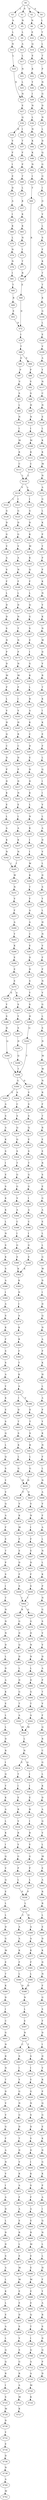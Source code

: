 strict digraph  {
	S0 -> S1 [ label = S ];
	S0 -> S2 [ label = V ];
	S0 -> S3 [ label = L ];
	S0 -> S4 [ label = A ];
	S1 -> S5 [ label = N ];
	S2 -> S6 [ label = N ];
	S3 -> S7 [ label = A ];
	S4 -> S8 [ label = L ];
	S5 -> S9 [ label = L ];
	S6 -> S10 [ label = E ];
	S7 -> S11 [ label = L ];
	S8 -> S12 [ label = T ];
	S9 -> S13 [ label = A ];
	S10 -> S14 [ label = Q ];
	S11 -> S15 [ label = N ];
	S12 -> S16 [ label = L ];
	S13 -> S17 [ label = L ];
	S14 -> S18 [ label = E ];
	S15 -> S19 [ label = L ];
	S16 -> S20 [ label = T ];
	S17 -> S21 [ label = N ];
	S18 -> S22 [ label = K ];
	S19 -> S23 [ label = N ];
	S20 -> S24 [ label = P ];
	S21 -> S25 [ label = L ];
	S22 -> S26 [ label = Y ];
	S23 -> S27 [ label = E ];
	S24 -> S28 [ label = N ];
	S25 -> S23 [ label = N ];
	S26 -> S29 [ label = I ];
	S27 -> S30 [ label = Q ];
	S28 -> S31 [ label = G ];
	S29 -> S32 [ label = N ];
	S30 -> S33 [ label = I ];
	S30 -> S34 [ label = R ];
	S31 -> S35 [ label = D ];
	S32 -> S36 [ label = L ];
	S33 -> S37 [ label = T ];
	S34 -> S38 [ label = V ];
	S35 -> S39 [ label = N ];
	S36 -> S40 [ label = N ];
	S37 -> S41 [ label = F ];
	S38 -> S42 [ label = F ];
	S39 -> S43 [ label = L ];
	S40 -> S44 [ label = K ];
	S41 -> S45 [ label = P ];
	S42 -> S46 [ label = I ];
	S43 -> S47 [ label = D ];
	S44 -> S48 [ label = K ];
	S45 -> S49 [ label = T ];
	S46 -> S50 [ label = E ];
	S47 -> S51 [ label = Q ];
	S48 -> S52 [ label = N ];
	S49 -> S53 [ label = L ];
	S50 -> S54 [ label = D ];
	S51 -> S55 [ label = G ];
	S52 -> S56 [ label = I ];
	S53 -> S57 [ label = K ];
	S54 -> S58 [ label = A ];
	S55 -> S59 [ label = G ];
	S56 -> S60 [ label = T ];
	S57 -> S61 [ label = K ];
	S58 -> S62 [ label = I ];
	S59 -> S63 [ label = I ];
	S60 -> S64 [ label = R ];
	S61 -> S65 [ label = K ];
	S62 -> S66 [ label = K ];
	S63 -> S67 [ label = G ];
	S64 -> S68 [ label = E ];
	S65 -> S69 [ label = N ];
	S66 -> S70 [ label = L ];
	S67 -> S71 [ label = V ];
	S68 -> S72 [ label = D ];
	S69 -> S73 [ label = I ];
	S70 -> S74 [ label = N ];
	S71 -> S75 [ label = L ];
	S72 -> S76 [ label = I ];
	S73 -> S77 [ label = T ];
	S74 -> S78 [ label = N ];
	S75 -> S79 [ label = S ];
	S76 -> S80 [ label = T ];
	S77 -> S64 [ label = R ];
	S78 -> S81 [ label = I ];
	S79 -> S82 [ label = F ];
	S80 -> S83 [ label = D ];
	S80 -> S84 [ label = E ];
	S81 -> S85 [ label = T ];
	S82 -> S86 [ label = K ];
	S83 -> S87 [ label = P ];
	S84 -> S88 [ label = P ];
	S85 -> S89 [ label = R ];
	S86 -> S90 [ label = T ];
	S87 -> S91 [ label = V ];
	S88 -> S92 [ label = V ];
	S89 -> S93 [ label = E ];
	S90 -> S94 [ label = T ];
	S91 -> S95 [ label = S ];
	S92 -> S96 [ label = S ];
	S93 -> S72 [ label = D ];
	S94 -> S97 [ label = K ];
	S95 -> S98 [ label = L ];
	S96 -> S99 [ label = H ];
	S97 -> S100 [ label = G ];
	S98 -> S101 [ label = N ];
	S99 -> S102 [ label = N ];
	S100 -> S103 [ label = L ];
	S101 -> S104 [ label = I ];
	S102 -> S105 [ label = I ];
	S103 -> S106 [ label = E ];
	S104 -> S107 [ label = M ];
	S105 -> S108 [ label = M ];
	S106 -> S109 [ label = V ];
	S107 -> S110 [ label = K ];
	S108 -> S111 [ label = K ];
	S109 -> S112 [ label = A ];
	S110 -> S113 [ label = C ];
	S111 -> S114 [ label = C ];
	S112 -> S115 [ label = Y ];
	S113 -> S116 [ label = L ];
	S114 -> S116 [ label = L ];
	S115 -> S117 [ label = N ];
	S116 -> S118 [ label = V ];
	S116 -> S119 [ label = L ];
	S117 -> S120 [ label = C ];
	S118 -> S121 [ label = I ];
	S118 -> S122 [ label = L ];
	S119 -> S123 [ label = I ];
	S120 -> S124 [ label = N ];
	S121 -> S125 [ label = G ];
	S122 -> S126 [ label = G ];
	S123 -> S127 [ label = G ];
	S124 -> S128 [ label = E ];
	S125 -> S129 [ label = D ];
	S126 -> S130 [ label = D ];
	S127 -> S131 [ label = D ];
	S128 -> S132 [ label = L ];
	S129 -> S133 [ label = G ];
	S130 -> S134 [ label = G ];
	S131 -> S135 [ label = K ];
	S132 -> S136 [ label = K ];
	S133 -> S137 [ label = V ];
	S134 -> S138 [ label = V ];
	S135 -> S139 [ label = M ];
	S136 -> S140 [ label = K ];
	S137 -> S141 [ label = A ];
	S138 -> S142 [ label = A ];
	S139 -> S143 [ label = K ];
	S140 -> S144 [ label = M ];
	S141 -> S145 [ label = N ];
	S142 -> S146 [ label = S ];
	S143 -> S147 [ label = Q ];
	S144 -> S148 [ label = N ];
	S145 -> S149 [ label = F ];
	S146 -> S150 [ label = F ];
	S147 -> S151 [ label = F ];
	S148 -> S152 [ label = A ];
	S149 -> S153 [ label = L ];
	S150 -> S154 [ label = L ];
	S151 -> S155 [ label = L ];
	S152 -> S156 [ label = G ];
	S153 -> S157 [ label = D ];
	S154 -> S158 [ label = D ];
	S155 -> S159 [ label = Q ];
	S156 -> S160 [ label = L ];
	S157 -> S161 [ label = N ];
	S158 -> S162 [ label = D ];
	S159 -> S163 [ label = G ];
	S160 -> S164 [ label = K ];
	S161 -> S165 [ label = T ];
	S162 -> S166 [ label = S ];
	S163 -> S167 [ label = S ];
	S164 -> S168 [ label = P ];
	S165 -> S169 [ label = N ];
	S166 -> S170 [ label = N ];
	S167 -> S171 [ label = E ];
	S168 -> S172 [ label = Y ];
	S169 -> S173 [ label = P ];
	S170 -> S174 [ label = P ];
	S171 -> S175 [ label = I ];
	S172 -> S176 [ label = P ];
	S173 -> S177 [ label = N ];
	S174 -> S178 [ label = D ];
	S175 -> S179 [ label = G ];
	S176 -> S180 [ label = P ];
	S177 -> S181 [ label = M ];
	S178 -> S182 [ label = M ];
	S179 -> S183 [ label = K ];
	S180 -> S184 [ label = K ];
	S181 -> S185 [ label = P ];
	S182 -> S186 [ label = P ];
	S183 -> S187 [ label = L ];
	S184 -> S188 [ label = N ];
	S185 -> S189 [ label = I ];
	S186 -> S190 [ label = L ];
	S187 -> S191 [ label = R ];
	S188 -> S192 [ label = V ];
	S189 -> S193 [ label = V ];
	S190 -> S194 [ label = V ];
	S191 -> S195 [ label = A ];
	S192 -> S196 [ label = K ];
	S193 -> S197 [ label = H ];
	S194 -> S198 [ label = H ];
	S195 -> S199 [ label = K ];
	S196 -> S200 [ label = N ];
	S197 -> S201 [ label = R ];
	S198 -> S202 [ label = Q ];
	S199 -> S203 [ label = C ];
	S200 -> S204 [ label = W ];
	S201 -> S205 [ label = C ];
	S202 -> S206 [ label = C ];
	S203 -> S207 [ label = D ];
	S204 -> S208 [ label = D ];
	S205 -> S209 [ label = D ];
	S206 -> S210 [ label = D ];
	S207 -> S211 [ label = E ];
	S208 -> S212 [ label = V ];
	S209 -> S213 [ label = P ];
	S210 -> S214 [ label = P ];
	S211 -> S215 [ label = D ];
	S212 -> S216 [ label = R ];
	S213 -> S217 [ label = D ];
	S214 -> S218 [ label = D ];
	S215 -> S219 [ label = D ];
	S216 -> S220 [ label = T ];
	S217 -> S221 [ label = N ];
	S218 -> S222 [ label = K ];
	S219 -> S223 [ label = K ];
	S220 -> S224 [ label = K ];
	S221 -> S225 [ label = E ];
	S222 -> S226 [ label = E ];
	S223 -> S227 [ label = L ];
	S224 -> S228 [ label = I ];
	S225 -> S229 [ label = L ];
	S226 -> S230 [ label = L ];
	S227 -> S231 [ label = N ];
	S228 -> S232 [ label = K ];
	S229 -> S233 [ label = A ];
	S230 -> S234 [ label = A ];
	S231 -> S235 [ label = K ];
	S232 -> S236 [ label = E ];
	S233 -> S237 [ label = K ];
	S234 -> S238 [ label = K ];
	S235 -> S239 [ label = I ];
	S236 -> S240 [ label = F ];
	S237 -> S241 [ label = N ];
	S238 -> S242 [ label = N ];
	S239 -> S243 [ label = I ];
	S240 -> S244 [ label = L ];
	S241 -> S245 [ label = I ];
	S242 -> S245 [ label = I ];
	S243 -> S246 [ label = W ];
	S244 -> S247 [ label = Q ];
	S245 -> S248 [ label = W ];
	S246 -> S249 [ label = K ];
	S247 -> S250 [ label = I ];
	S248 -> S251 [ label = N ];
	S249 -> S252 [ label = T ];
	S250 -> S253 [ label = I ];
	S251 -> S254 [ label = V ];
	S252 -> S255 [ label = F ];
	S253 -> S256 [ label = V ];
	S254 -> S257 [ label = F ];
	S255 -> S258 [ label = A ];
	S256 -> S259 [ label = L ];
	S257 -> S260 [ label = A ];
	S258 -> S261 [ label = A ];
	S259 -> S262 [ label = A ];
	S260 -> S263 [ label = Y ];
	S261 -> S264 [ label = C ];
	S262 -> S265 [ label = D ];
	S263 -> S266 [ label = K ];
	S264 -> S267 [ label = E ];
	S265 -> S268 [ label = V ];
	S266 -> S269 [ label = E ];
	S267 -> S270 [ label = D ];
	S268 -> S271 [ label = L ];
	S269 -> S272 [ label = E ];
	S270 -> S273 [ label = D ];
	S271 -> S274 [ label = D ];
	S272 -> S275 [ label = E ];
	S273 -> S276 [ label = S ];
	S274 -> S277 [ label = S ];
	S275 -> S278 [ label = S ];
	S275 -> S279 [ label = A ];
	S276 -> S280 [ label = Y ];
	S277 -> S281 [ label = Y ];
	S278 -> S282 [ label = Y ];
	S279 -> S283 [ label = S ];
	S280 -> S284 [ label = S ];
	S281 -> S285 [ label = L ];
	S282 -> S286 [ label = S ];
	S283 -> S287 [ label = Y ];
	S284 -> S288 [ label = H ];
	S285 -> S289 [ label = H ];
	S286 -> S290 [ label = H ];
	S287 -> S291 [ label = S ];
	S288 -> S292 [ label = Q ];
	S289 -> S293 [ label = N ];
	S290 -> S294 [ label = Q ];
	S291 -> S295 [ label = H ];
	S292 -> S296 [ label = T ];
	S293 -> S297 [ label = V ];
	S294 -> S296 [ label = T ];
	S295 -> S298 [ label = Q ];
	S296 -> S299 [ label = D ];
	S296 -> S300 [ label = G ];
	S297 -> S301 [ label = F ];
	S298 -> S296 [ label = T ];
	S299 -> S302 [ label = V ];
	S300 -> S303 [ label = E ];
	S300 -> S304 [ label = A ];
	S301 -> S305 [ label = P ];
	S302 -> S306 [ label = S ];
	S303 -> S307 [ label = A ];
	S304 -> S308 [ label = C ];
	S305 -> S309 [ label = N ];
	S306 -> S310 [ label = S ];
	S307 -> S311 [ label = S ];
	S308 -> S312 [ label = S ];
	S309 -> S313 [ label = V ];
	S310 -> S314 [ label = Q ];
	S311 -> S315 [ label = A ];
	S312 -> S316 [ label = Q ];
	S313 -> S317 [ label = G ];
	S314 -> S318 [ label = E ];
	S315 -> S319 [ label = K ];
	S316 -> S320 [ label = Q ];
	S317 -> S321 [ label = L ];
	S318 -> S322 [ label = S ];
	S319 -> S323 [ label = S ];
	S320 -> S324 [ label = S ];
	S321 -> S325 [ label = S ];
	S322 -> S326 [ label = T ];
	S323 -> S327 [ label = I ];
	S324 -> S328 [ label = T ];
	S325 -> S329 [ label = N ];
	S326 -> S330 [ label = G ];
	S327 -> S331 [ label = E ];
	S328 -> S332 [ label = G ];
	S329 -> S333 [ label = M ];
	S330 -> S334 [ label = G ];
	S331 -> S335 [ label = S ];
	S332 -> S336 [ label = G ];
	S333 -> S337 [ label = W ];
	S334 -> S338 [ label = I ];
	S335 -> S339 [ label = K ];
	S336 -> S340 [ label = V ];
	S337 -> S341 [ label = N ];
	S338 -> S342 [ label = A ];
	S339 -> S343 [ label = K ];
	S340 -> S344 [ label = A ];
	S341 -> S345 [ label = R ];
	S342 -> S346 [ label = C ];
	S343 -> S347 [ label = L ];
	S344 -> S348 [ label = C ];
	S345 -> S349 [ label = F ];
	S346 -> S350 [ label = I ];
	S347 -> S351 [ label = N ];
	S348 -> S352 [ label = I ];
	S349 -> S353 [ label = T ];
	S350 -> S354 [ label = G ];
	S351 -> S355 [ label = S ];
	S352 -> S356 [ label = G ];
	S353 -> S357 [ label = R ];
	S354 -> S358 [ label = E ];
	S355 -> S359 [ label = K ];
	S356 -> S360 [ label = E ];
	S357 -> S361 [ label = E ];
	S358 -> S362 [ label = K ];
	S359 -> S363 [ label = S ];
	S360 -> S362 [ label = K ];
	S361 -> S364 [ label = E ];
	S362 -> S365 [ label = K ];
	S363 -> S366 [ label = A ];
	S364 -> S367 [ label = R ];
	S365 -> S368 [ label = N ];
	S366 -> S369 [ label = I ];
	S367 -> S370 [ label = S ];
	S368 -> S371 [ label = I ];
	S369 -> S372 [ label = A ];
	S370 -> S373 [ label = E ];
	S371 -> S374 [ label = A ];
	S372 -> S375 [ label = S ];
	S373 -> S376 [ label = G ];
	S374 -> S377 [ label = K ];
	S375 -> S378 [ label = K ];
	S376 -> S379 [ label = A ];
	S377 -> S380 [ label = R ];
	S378 -> S381 [ label = F ];
	S379 -> S382 [ label = E ];
	S380 -> S383 [ label = F ];
	S381 -> S384 [ label = S ];
	S382 -> S385 [ label = L ];
	S383 -> S386 [ label = T ];
	S384 -> S387 [ label = S ];
	S385 -> S388 [ label = L ];
	S386 -> S389 [ label = K ];
	S387 -> S390 [ label = A ];
	S388 -> S391 [ label = G ];
	S389 -> S392 [ label = A ];
	S390 -> S393 [ label = Y ];
	S391 -> S394 [ label = W ];
	S392 -> S395 [ label = I ];
	S392 -> S396 [ label = V ];
	S393 -> S397 [ label = K ];
	S394 -> S398 [ label = D ];
	S395 -> S399 [ label = D ];
	S396 -> S400 [ label = E ];
	S397 -> S401 [ label = E ];
	S398 -> S402 [ label = I ];
	S399 -> S403 [ label = T ];
	S400 -> S404 [ label = T ];
	S401 -> S405 [ label = S ];
	S402 -> S406 [ label = D ];
	S403 -> S407 [ label = S ];
	S404 -> S408 [ label = S ];
	S405 -> S409 [ label = Q ];
	S406 -> S410 [ label = Q ];
	S407 -> S411 [ label = K ];
	S408 -> S412 [ label = K ];
	S409 -> S413 [ label = L ];
	S410 -> S414 [ label = N ];
	S411 -> S415 [ label = L ];
	S412 -> S416 [ label = L ];
	S413 -> S417 [ label = Q ];
	S414 -> S418 [ label = A ];
	S415 -> S419 [ label = G ];
	S416 -> S420 [ label = G ];
	S417 -> S421 [ label = S ];
	S418 -> S422 [ label = P ];
	S419 -> S423 [ label = H ];
	S420 -> S423 [ label = H ];
	S421 -> S424 [ label = Y ];
	S422 -> S425 [ label = K ];
	S423 -> S426 [ label = F ];
	S423 -> S427 [ label = V ];
	S424 -> S428 [ label = V ];
	S425 -> S429 [ label = H ];
	S426 -> S430 [ label = V ];
	S427 -> S431 [ label = V ];
	S428 -> S432 [ label = Q ];
	S429 -> S433 [ label = L ];
	S430 -> S434 [ label = K ];
	S431 -> S435 [ label = N ];
	S432 -> S436 [ label = A ];
	S433 -> S437 [ label = A ];
	S434 -> S438 [ label = M ];
	S435 -> S439 [ label = I ];
	S436 -> S440 [ label = F ];
	S437 -> S441 [ label = P ];
	S438 -> S442 [ label = F ];
	S439 -> S443 [ label = F ];
	S440 -> S444 [ label = E ];
	S441 -> S445 [ label = Y ];
	S442 -> S446 [ label = E ];
	S443 -> S447 [ label = E ];
	S444 -> S448 [ label = T ];
	S445 -> S449 [ label = K ];
	S446 -> S450 [ label = D ];
	S447 -> S451 [ label = D ];
	S448 -> S452 [ label = P ];
	S449 -> S453 [ label = N ];
	S450 -> S454 [ label = F ];
	S451 -> S455 [ label = F ];
	S452 -> S456 [ label = S ];
	S453 -> S457 [ label = F ];
	S454 -> S458 [ label = S ];
	S455 -> S459 [ label = S ];
	S456 -> S460 [ label = I ];
	S457 -> S461 [ label = L ];
	S458 -> S462 [ label = I ];
	S459 -> S462 [ label = I ];
	S460 -> S463 [ label = T ];
	S461 -> S464 [ label = N ];
	S462 -> S465 [ label = R ];
	S462 -> S466 [ label = Q ];
	S463 -> S467 [ label = N ];
	S464 -> S468 [ label = A ];
	S465 -> S469 [ label = G ];
	S466 -> S470 [ label = G ];
	S467 -> S471 [ label = N ];
	S468 -> S472 [ label = V ];
	S469 -> S473 [ label = D ];
	S470 -> S474 [ label = D ];
	S471 -> S475 [ label = N ];
	S472 -> S476 [ label = F ];
	S473 -> S477 [ label = Q ];
	S474 -> S478 [ label = N ];
	S475 -> S479 [ label = D ];
	S476 -> S480 [ label = A ];
	S477 -> S481 [ label = D ];
	S478 -> S482 [ label = N ];
	S479 -> S483 [ label = L ];
	S480 -> S484 [ label = L ];
	S481 -> S485 [ label = L ];
	S482 -> S486 [ label = L ];
	S483 -> S487 [ label = D ];
	S484 -> S488 [ label = N ];
	S485 -> S489 [ label = D ];
	S486 -> S490 [ label = D ];
	S487 -> S491 [ label = A ];
	S488 -> S492 [ label = L ];
	S489 -> S493 [ label = G ];
	S490 -> S494 [ label = G ];
	S491 -> S495 [ label = K ];
	S492 -> S496 [ label = K ];
	S493 -> S497 [ label = T ];
	S494 -> S498 [ label = T ];
	S495 -> S499 [ label = E ];
	S496 -> S500 [ label = P ];
	S497 -> S501 [ label = A ];
	S498 -> S502 [ label = A ];
	S499 -> S503 [ label = L ];
	S500 -> S504 [ label = N ];
	S501 -> S505 [ label = M ];
	S502 -> S505 [ label = M ];
	S503 -> S506 [ label = L ];
	S504 -> S507 [ label = G ];
	S505 -> S508 [ label = L ];
	S506 -> S509 [ label = D ];
	S507 -> S510 [ label = S ];
	S508 -> S511 [ label = N ];
	S509 -> S512 [ label = R ];
	S510 -> S513 [ label = V ];
	S511 -> S514 [ label = E ];
	S511 -> S515 [ label = Q ];
	S512 -> S516 [ label = I ];
	S513 -> S517 [ label = V ];
	S514 -> S518 [ label = T ];
	S515 -> S519 [ label = I ];
	S516 -> S520 [ label = Q ];
	S517 -> S521 [ label = D ];
	S518 -> S522 [ label = I ];
	S519 -> S523 [ label = I ];
	S520 -> S524 [ label = Y ];
	S521 -> S525 [ label = A ];
	S522 -> S526 [ label = E ];
	S523 -> S527 [ label = E ];
	S524 -> S528 [ label = K ];
	S525 -> S529 [ label = P ];
	S526 -> S530 [ label = R ];
	S527 -> S531 [ label = R ];
	S528 -> S532 [ label = A ];
	S529 -> S533 [ label = T ];
	S530 -> S534 [ label = V ];
	S531 -> S535 [ label = I ];
	S532 -> S536 [ label = L ];
	S533 -> S537 [ label = V ];
	S534 -> S538 [ label = R ];
	S535 -> S539 [ label = R ];
	S536 -> S540 [ label = K ];
	S537 -> S541 [ label = F ];
	S538 -> S542 [ label = Y ];
	S539 -> S543 [ label = Y ];
	S540 -> S544 [ label = I ];
	S541 -> S545 [ label = Q ];
	S542 -> S546 [ label = G ];
	S543 -> S547 [ label = G ];
	S544 -> S548 [ label = Q ];
	S545 -> S549 [ label = R ];
	S546 -> S550 [ label = P ];
	S547 -> S551 [ label = P ];
	S548 -> S552 [ label = V ];
	S549 -> S553 [ label = C ];
	S550 -> S554 [ label = L ];
	S551 -> S555 [ label = L ];
	S552 -> S556 [ label = Q ];
	S553 -> S557 [ label = G ];
	S554 -> S558 [ label = P ];
	S555 -> S558 [ label = P ];
	S556 -> S559 [ label = E ];
	S557 -> S560 [ label = L ];
	S558 -> S561 [ label = L ];
	S559 -> S562 [ label = L ];
	S560 -> S563 [ label = K ];
	S561 -> S564 [ label = C ];
	S561 -> S565 [ label = N ];
	S562 -> S566 [ label = L ];
	S563 -> S567 [ label = D ];
	S564 -> S568 [ label = A ];
	S565 -> S569 [ label = A ];
	S566 -> S570 [ label = D ];
	S567 -> S571 [ label = A ];
	S568 -> S572 [ label = A ];
	S569 -> S573 [ label = A ];
	S570 -> S574 [ label = G ];
	S571 -> S575 [ label = Q ];
	S572 -> S576 [ label = K ];
	S573 -> S577 [ label = K ];
	S574 -> S578 [ label = M ];
	S575 -> S579 [ label = V ];
	S576 -> S580 [ label = F ];
	S577 -> S581 [ label = F ];
	S578 -> S582 [ label = E ];
	S579 -> S583 [ label = L ];
	S580 -> S584 [ label = L ];
	S581 -> S585 [ label = L ];
	S582 -> S586 [ label = T ];
	S583 -> S587 [ label = M ];
	S584 -> S588 [ label = D ];
	S585 -> S588 [ label = D ];
	S586 -> S589 [ label = K ];
	S587 -> S590 [ label = E ];
	S588 -> S591 [ label = N ];
	S589 -> S592 [ label = D ];
	S590 -> S593 [ label = A ];
	S591 -> S594 [ label = L ];
	S592 -> S595 [ label = I ];
	S593 -> S596 [ label = R ];
	S594 -> S597 [ label = E ];
	S595 -> S598 [ label = C ];
	S596 -> S599 [ label = R ];
	S597 -> S600 [ label = N ];
	S598 -> S601 [ label = G ];
	S599 -> S602 [ label = L ];
	S600 -> S603 [ label = C ];
	S600 -> S604 [ label = T ];
	S601 -> S605 [ label = N ];
	S602 -> S606 [ label = E ];
	S603 -> S607 [ label = S ];
	S604 -> S608 [ label = S ];
	S605 -> S609 [ label = R ];
	S606 -> S610 [ label = D ];
	S607 -> S611 [ label = I ];
	S608 -> S612 [ label = I ];
	S609 -> S613 [ label = N ];
	S610 -> S614 [ label = K ];
	S611 -> S615 [ label = Y ];
	S612 -> S616 [ label = Y ];
	S613 -> S617 [ label = T ];
	S614 -> S618 [ label = D ];
	S615 -> S619 [ label = G ];
	S616 -> S620 [ label = G ];
	S617 -> S621 [ label = D ];
	S618 -> S622 [ label = N ];
	S619 -> S623 [ label = N ];
	S620 -> S624 [ label = N ];
	S621 -> S625 [ label = V ];
	S622 -> S626 [ label = F ];
	S623 -> S627 [ label = G ];
	S624 -> S628 [ label = S ];
	S625 -> S629 [ label = V ];
	S626 -> S630 [ label = G ];
	S627 -> S631 [ label = D ];
	S628 -> S632 [ label = D ];
	S629 -> S633 [ label = G ];
	S630 -> S634 [ label = S ];
	S631 -> S635 [ label = T ];
	S632 -> S636 [ label = V ];
	S633 -> S637 [ label = F ];
	S634 -> S638 [ label = F ];
	S635 -> S639 [ label = D ];
	S636 -> S640 [ label = D ];
	S637 -> S641 [ label = A ];
	S638 -> S642 [ label = D ];
	S639 -> S643 [ label = V ];
	S640 -> S644 [ label = I ];
	S641 -> S645 [ label = N ];
	S642 -> S646 [ label = I ];
	S643 -> S647 [ label = K ];
	S644 -> S648 [ label = K ];
	S645 -> S649 [ label = V ];
	S646 -> S650 [ label = D ];
	S647 -> S651 [ label = A ];
	S648 -> S652 [ label = S ];
	S649 -> S653 [ label = I ];
	S650 -> S654 [ label = V ];
	S651 -> S655 [ label = F ];
	S652 -> S656 [ label = F ];
	S653 -> S657 [ label = A ];
	S654 -> S658 [ label = R ];
	S655 -> S659 [ label = A ];
	S656 -> S660 [ label = A ];
	S657 -> S661 [ label = D ];
	S658 -> S662 [ label = P ];
	S659 -> S663 [ label = E ];
	S660 -> S664 [ label = E ];
	S661 -> S665 [ label = L ];
	S662 -> S666 [ label = Q ];
	S663 -> S667 [ label = R ];
	S664 -> S668 [ label = R ];
	S665 -> S669 [ label = D ];
	S666 -> S670 [ label = G ];
	S667 -> S671 [ label = L ];
	S668 -> S672 [ label = M ];
	S669 -> S673 [ label = D ];
	S670 -> S674 [ label = E ];
	S671 -> S675 [ label = E ];
	S672 -> S676 [ label = E ];
	S673 -> S677 [ label = S ];
	S674 -> S678 [ label = K ];
	S675 -> S679 [ label = M ];
	S676 -> S680 [ label = E ];
	S677 -> S681 [ label = A ];
	S678 -> S682 [ label = D ];
	S679 -> S683 [ label = M ];
	S680 -> S684 [ label = M ];
	S681 -> S685 [ label = L ];
	S682 -> S686 [ label = G ];
	S683 -> S687 [ label = E ];
	S684 -> S688 [ label = E ];
	S685 -> S689 [ label = K ];
	S686 -> S690 [ label = K ];
	S687 -> S691 [ label = E ];
	S688 -> S692 [ label = E ];
	S689 -> S693 [ label = L ];
	S690 -> S694 [ label = P ];
	S691 -> S695 [ label = D ];
	S692 -> S696 [ label = Q ];
	S693 -> S697 [ label = E ];
	S694 -> S698 [ label = A ];
	S695 -> S699 [ label = S ];
	S696 -> S700 [ label = T ];
	S697 -> S701 [ label = A ];
	S698 -> S702 [ label = I ];
	S699 -> S703 [ label = V ];
	S700 -> S704 [ label = I ];
	S701 -> S705 [ label = L ];
	S702 -> S706 [ label = Q ];
	S703 -> S707 [ label = S ];
	S704 -> S708 [ label = Q ];
	S705 -> S709 [ label = Q ];
	S706 -> S710 [ label = N ];
	S707 -> S711 [ label = G ];
	S708 -> S712 [ label = A ];
	S709 -> S713 [ label = Q ];
	S710 -> S714 [ label = L ];
	S711 -> S715 [ label = R ];
	S712 -> S716 [ label = A ];
	S713 -> S717 [ label = R ];
	S714 -> S718 [ label = L ];
	S715 -> S719 [ label = A ];
	S716 -> S720 [ label = M ];
	S717 -> S721 [ label = I ];
	S718 -> S722 [ label = H ];
	S719 -> S723 [ label = M ];
	S720 -> S724 [ label = K ];
	S721 -> S725 [ label = S ];
	S722 -> S726 [ label = F ];
	S723 -> S727 [ label = K ];
	S725 -> S728 [ label = M ];
	S726 -> S729 [ label = Y ];
	S728 -> S730 [ label = D ];
	S729 -> S731 [ label = A ];
	S730 -> S732 [ label = Y ];
	S731 -> S733 [ label = R ];
	S732 -> S734 [ label = E ];
	S733 -> S735 [ label = S ];
	S734 -> S736 [ label = D ];
	S735 -> S737 [ label = D ];
	S736 -> S738 [ label = N ];
	S737 -> S739 [ label = Q ];
	S738 -> S740 [ label = A ];
	S739 -> S741 [ label = P ];
	S740 -> S742 [ label = M ];
	S741 -> S743 [ label = D ];
}

